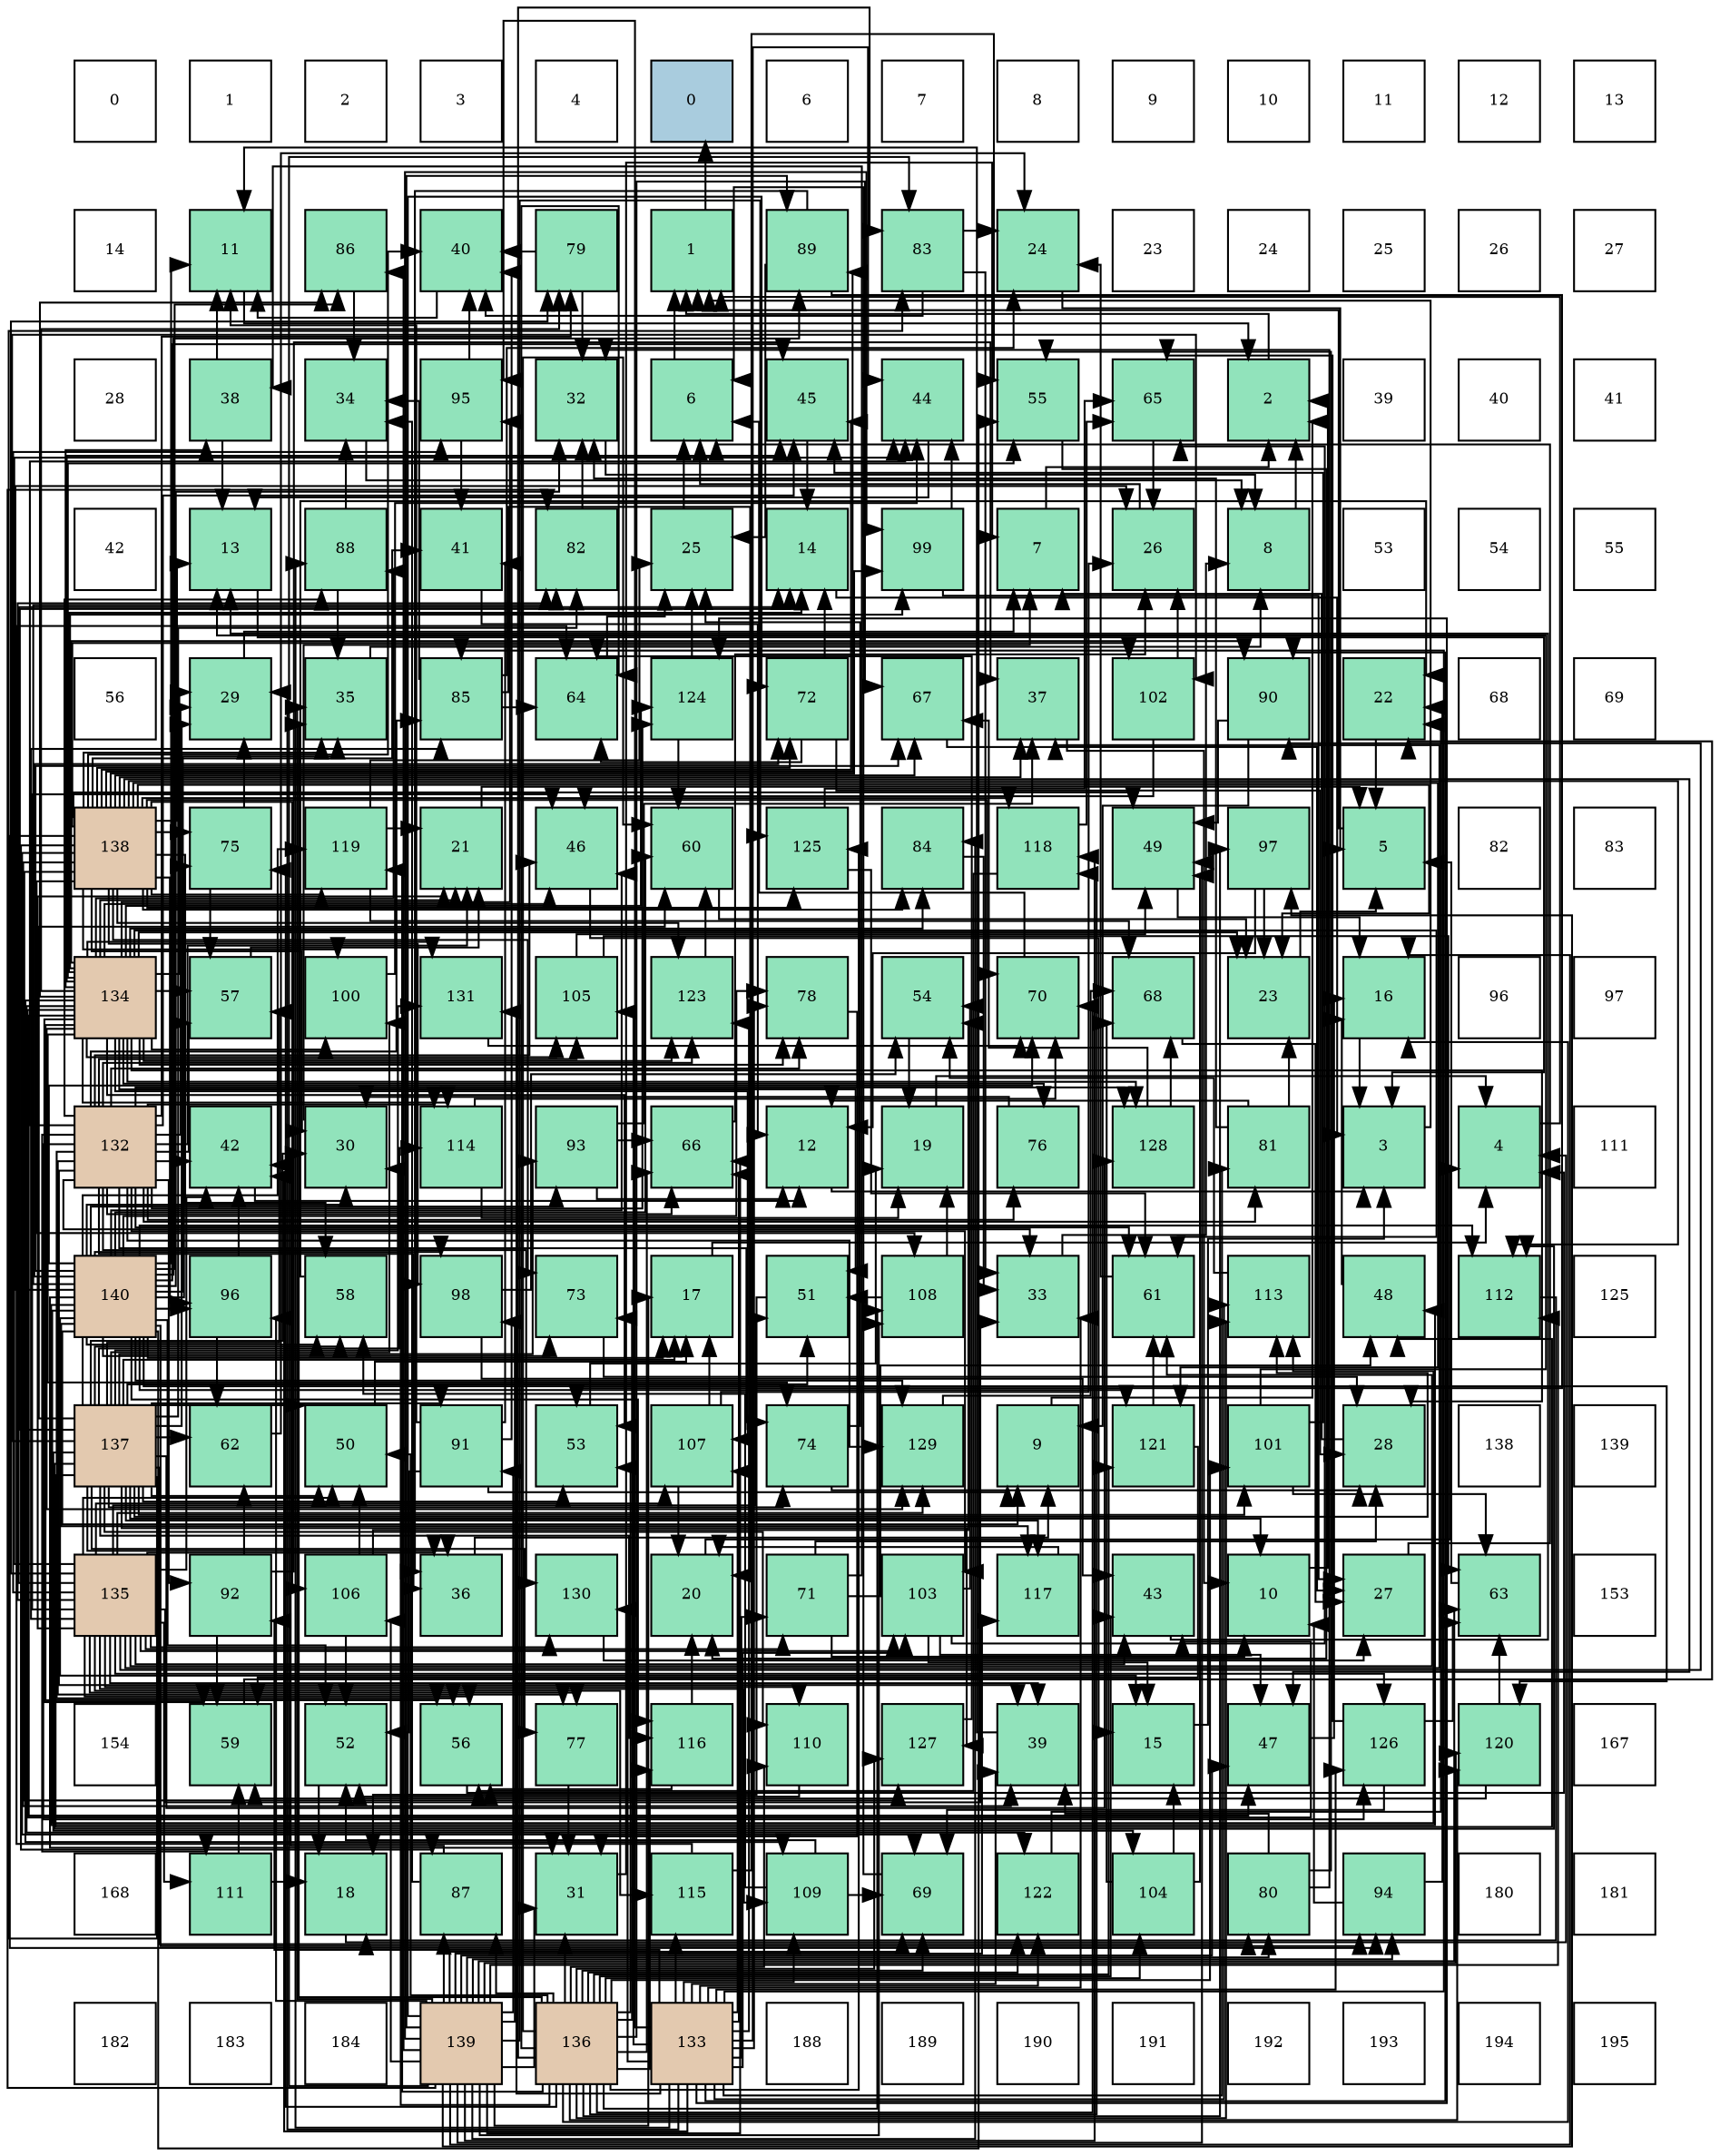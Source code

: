 digraph layout{
 rankdir=TB;
 splines=ortho;
 node [style=filled shape=square fixedsize=true width=0.6];
0[label="0", fontsize=8, fillcolor="#ffffff"];
1[label="1", fontsize=8, fillcolor="#ffffff"];
2[label="2", fontsize=8, fillcolor="#ffffff"];
3[label="3", fontsize=8, fillcolor="#ffffff"];
4[label="4", fontsize=8, fillcolor="#ffffff"];
5[label="0", fontsize=8, fillcolor="#a9ccde"];
6[label="6", fontsize=8, fillcolor="#ffffff"];
7[label="7", fontsize=8, fillcolor="#ffffff"];
8[label="8", fontsize=8, fillcolor="#ffffff"];
9[label="9", fontsize=8, fillcolor="#ffffff"];
10[label="10", fontsize=8, fillcolor="#ffffff"];
11[label="11", fontsize=8, fillcolor="#ffffff"];
12[label="12", fontsize=8, fillcolor="#ffffff"];
13[label="13", fontsize=8, fillcolor="#ffffff"];
14[label="14", fontsize=8, fillcolor="#ffffff"];
15[label="11", fontsize=8, fillcolor="#91e3bb"];
16[label="86", fontsize=8, fillcolor="#91e3bb"];
17[label="40", fontsize=8, fillcolor="#91e3bb"];
18[label="79", fontsize=8, fillcolor="#91e3bb"];
19[label="1", fontsize=8, fillcolor="#91e3bb"];
20[label="89", fontsize=8, fillcolor="#91e3bb"];
21[label="83", fontsize=8, fillcolor="#91e3bb"];
22[label="24", fontsize=8, fillcolor="#91e3bb"];
23[label="23", fontsize=8, fillcolor="#ffffff"];
24[label="24", fontsize=8, fillcolor="#ffffff"];
25[label="25", fontsize=8, fillcolor="#ffffff"];
26[label="26", fontsize=8, fillcolor="#ffffff"];
27[label="27", fontsize=8, fillcolor="#ffffff"];
28[label="28", fontsize=8, fillcolor="#ffffff"];
29[label="38", fontsize=8, fillcolor="#91e3bb"];
30[label="34", fontsize=8, fillcolor="#91e3bb"];
31[label="95", fontsize=8, fillcolor="#91e3bb"];
32[label="32", fontsize=8, fillcolor="#91e3bb"];
33[label="6", fontsize=8, fillcolor="#91e3bb"];
34[label="45", fontsize=8, fillcolor="#91e3bb"];
35[label="44", fontsize=8, fillcolor="#91e3bb"];
36[label="55", fontsize=8, fillcolor="#91e3bb"];
37[label="65", fontsize=8, fillcolor="#91e3bb"];
38[label="2", fontsize=8, fillcolor="#91e3bb"];
39[label="39", fontsize=8, fillcolor="#ffffff"];
40[label="40", fontsize=8, fillcolor="#ffffff"];
41[label="41", fontsize=8, fillcolor="#ffffff"];
42[label="42", fontsize=8, fillcolor="#ffffff"];
43[label="13", fontsize=8, fillcolor="#91e3bb"];
44[label="88", fontsize=8, fillcolor="#91e3bb"];
45[label="41", fontsize=8, fillcolor="#91e3bb"];
46[label="82", fontsize=8, fillcolor="#91e3bb"];
47[label="25", fontsize=8, fillcolor="#91e3bb"];
48[label="14", fontsize=8, fillcolor="#91e3bb"];
49[label="99", fontsize=8, fillcolor="#91e3bb"];
50[label="7", fontsize=8, fillcolor="#91e3bb"];
51[label="26", fontsize=8, fillcolor="#91e3bb"];
52[label="8", fontsize=8, fillcolor="#91e3bb"];
53[label="53", fontsize=8, fillcolor="#ffffff"];
54[label="54", fontsize=8, fillcolor="#ffffff"];
55[label="55", fontsize=8, fillcolor="#ffffff"];
56[label="56", fontsize=8, fillcolor="#ffffff"];
57[label="29", fontsize=8, fillcolor="#91e3bb"];
58[label="35", fontsize=8, fillcolor="#91e3bb"];
59[label="85", fontsize=8, fillcolor="#91e3bb"];
60[label="64", fontsize=8, fillcolor="#91e3bb"];
61[label="124", fontsize=8, fillcolor="#91e3bb"];
62[label="72", fontsize=8, fillcolor="#91e3bb"];
63[label="67", fontsize=8, fillcolor="#91e3bb"];
64[label="37", fontsize=8, fillcolor="#91e3bb"];
65[label="102", fontsize=8, fillcolor="#91e3bb"];
66[label="90", fontsize=8, fillcolor="#91e3bb"];
67[label="22", fontsize=8, fillcolor="#91e3bb"];
68[label="68", fontsize=8, fillcolor="#ffffff"];
69[label="69", fontsize=8, fillcolor="#ffffff"];
70[label="138", fontsize=8, fillcolor="#e3c9af"];
71[label="75", fontsize=8, fillcolor="#91e3bb"];
72[label="119", fontsize=8, fillcolor="#91e3bb"];
73[label="21", fontsize=8, fillcolor="#91e3bb"];
74[label="46", fontsize=8, fillcolor="#91e3bb"];
75[label="60", fontsize=8, fillcolor="#91e3bb"];
76[label="125", fontsize=8, fillcolor="#91e3bb"];
77[label="84", fontsize=8, fillcolor="#91e3bb"];
78[label="118", fontsize=8, fillcolor="#91e3bb"];
79[label="49", fontsize=8, fillcolor="#91e3bb"];
80[label="97", fontsize=8, fillcolor="#91e3bb"];
81[label="5", fontsize=8, fillcolor="#91e3bb"];
82[label="82", fontsize=8, fillcolor="#ffffff"];
83[label="83", fontsize=8, fillcolor="#ffffff"];
84[label="134", fontsize=8, fillcolor="#e3c9af"];
85[label="57", fontsize=8, fillcolor="#91e3bb"];
86[label="100", fontsize=8, fillcolor="#91e3bb"];
87[label="131", fontsize=8, fillcolor="#91e3bb"];
88[label="105", fontsize=8, fillcolor="#91e3bb"];
89[label="123", fontsize=8, fillcolor="#91e3bb"];
90[label="78", fontsize=8, fillcolor="#91e3bb"];
91[label="54", fontsize=8, fillcolor="#91e3bb"];
92[label="70", fontsize=8, fillcolor="#91e3bb"];
93[label="68", fontsize=8, fillcolor="#91e3bb"];
94[label="23", fontsize=8, fillcolor="#91e3bb"];
95[label="16", fontsize=8, fillcolor="#91e3bb"];
96[label="96", fontsize=8, fillcolor="#ffffff"];
97[label="97", fontsize=8, fillcolor="#ffffff"];
98[label="132", fontsize=8, fillcolor="#e3c9af"];
99[label="42", fontsize=8, fillcolor="#91e3bb"];
100[label="30", fontsize=8, fillcolor="#91e3bb"];
101[label="114", fontsize=8, fillcolor="#91e3bb"];
102[label="93", fontsize=8, fillcolor="#91e3bb"];
103[label="66", fontsize=8, fillcolor="#91e3bb"];
104[label="12", fontsize=8, fillcolor="#91e3bb"];
105[label="19", fontsize=8, fillcolor="#91e3bb"];
106[label="76", fontsize=8, fillcolor="#91e3bb"];
107[label="128", fontsize=8, fillcolor="#91e3bb"];
108[label="81", fontsize=8, fillcolor="#91e3bb"];
109[label="3", fontsize=8, fillcolor="#91e3bb"];
110[label="4", fontsize=8, fillcolor="#91e3bb"];
111[label="111", fontsize=8, fillcolor="#ffffff"];
112[label="140", fontsize=8, fillcolor="#e3c9af"];
113[label="96", fontsize=8, fillcolor="#91e3bb"];
114[label="58", fontsize=8, fillcolor="#91e3bb"];
115[label="98", fontsize=8, fillcolor="#91e3bb"];
116[label="73", fontsize=8, fillcolor="#91e3bb"];
117[label="17", fontsize=8, fillcolor="#91e3bb"];
118[label="51", fontsize=8, fillcolor="#91e3bb"];
119[label="108", fontsize=8, fillcolor="#91e3bb"];
120[label="33", fontsize=8, fillcolor="#91e3bb"];
121[label="61", fontsize=8, fillcolor="#91e3bb"];
122[label="113", fontsize=8, fillcolor="#91e3bb"];
123[label="48", fontsize=8, fillcolor="#91e3bb"];
124[label="112", fontsize=8, fillcolor="#91e3bb"];
125[label="125", fontsize=8, fillcolor="#ffffff"];
126[label="137", fontsize=8, fillcolor="#e3c9af"];
127[label="62", fontsize=8, fillcolor="#91e3bb"];
128[label="50", fontsize=8, fillcolor="#91e3bb"];
129[label="91", fontsize=8, fillcolor="#91e3bb"];
130[label="53", fontsize=8, fillcolor="#91e3bb"];
131[label="107", fontsize=8, fillcolor="#91e3bb"];
132[label="74", fontsize=8, fillcolor="#91e3bb"];
133[label="129", fontsize=8, fillcolor="#91e3bb"];
134[label="9", fontsize=8, fillcolor="#91e3bb"];
135[label="121", fontsize=8, fillcolor="#91e3bb"];
136[label="101", fontsize=8, fillcolor="#91e3bb"];
137[label="28", fontsize=8, fillcolor="#91e3bb"];
138[label="138", fontsize=8, fillcolor="#ffffff"];
139[label="139", fontsize=8, fillcolor="#ffffff"];
140[label="135", fontsize=8, fillcolor="#e3c9af"];
141[label="92", fontsize=8, fillcolor="#91e3bb"];
142[label="106", fontsize=8, fillcolor="#91e3bb"];
143[label="36", fontsize=8, fillcolor="#91e3bb"];
144[label="130", fontsize=8, fillcolor="#91e3bb"];
145[label="20", fontsize=8, fillcolor="#91e3bb"];
146[label="71", fontsize=8, fillcolor="#91e3bb"];
147[label="103", fontsize=8, fillcolor="#91e3bb"];
148[label="117", fontsize=8, fillcolor="#91e3bb"];
149[label="43", fontsize=8, fillcolor="#91e3bb"];
150[label="10", fontsize=8, fillcolor="#91e3bb"];
151[label="27", fontsize=8, fillcolor="#91e3bb"];
152[label="63", fontsize=8, fillcolor="#91e3bb"];
153[label="153", fontsize=8, fillcolor="#ffffff"];
154[label="154", fontsize=8, fillcolor="#ffffff"];
155[label="59", fontsize=8, fillcolor="#91e3bb"];
156[label="52", fontsize=8, fillcolor="#91e3bb"];
157[label="56", fontsize=8, fillcolor="#91e3bb"];
158[label="77", fontsize=8, fillcolor="#91e3bb"];
159[label="116", fontsize=8, fillcolor="#91e3bb"];
160[label="110", fontsize=8, fillcolor="#91e3bb"];
161[label="127", fontsize=8, fillcolor="#91e3bb"];
162[label="39", fontsize=8, fillcolor="#91e3bb"];
163[label="15", fontsize=8, fillcolor="#91e3bb"];
164[label="47", fontsize=8, fillcolor="#91e3bb"];
165[label="126", fontsize=8, fillcolor="#91e3bb"];
166[label="120", fontsize=8, fillcolor="#91e3bb"];
167[label="167", fontsize=8, fillcolor="#ffffff"];
168[label="168", fontsize=8, fillcolor="#ffffff"];
169[label="111", fontsize=8, fillcolor="#91e3bb"];
170[label="18", fontsize=8, fillcolor="#91e3bb"];
171[label="87", fontsize=8, fillcolor="#91e3bb"];
172[label="31", fontsize=8, fillcolor="#91e3bb"];
173[label="115", fontsize=8, fillcolor="#91e3bb"];
174[label="109", fontsize=8, fillcolor="#91e3bb"];
175[label="69", fontsize=8, fillcolor="#91e3bb"];
176[label="122", fontsize=8, fillcolor="#91e3bb"];
177[label="104", fontsize=8, fillcolor="#91e3bb"];
178[label="80", fontsize=8, fillcolor="#91e3bb"];
179[label="94", fontsize=8, fillcolor="#91e3bb"];
180[label="180", fontsize=8, fillcolor="#ffffff"];
181[label="181", fontsize=8, fillcolor="#ffffff"];
182[label="182", fontsize=8, fillcolor="#ffffff"];
183[label="183", fontsize=8, fillcolor="#ffffff"];
184[label="184", fontsize=8, fillcolor="#ffffff"];
185[label="139", fontsize=8, fillcolor="#e3c9af"];
186[label="136", fontsize=8, fillcolor="#e3c9af"];
187[label="133", fontsize=8, fillcolor="#e3c9af"];
188[label="188", fontsize=8, fillcolor="#ffffff"];
189[label="189", fontsize=8, fillcolor="#ffffff"];
190[label="190", fontsize=8, fillcolor="#ffffff"];
191[label="191", fontsize=8, fillcolor="#ffffff"];
192[label="192", fontsize=8, fillcolor="#ffffff"];
193[label="193", fontsize=8, fillcolor="#ffffff"];
194[label="194", fontsize=8, fillcolor="#ffffff"];
195[label="195", fontsize=8, fillcolor="#ffffff"];
edge [constraint=false, style=vis];19 -> 5;
38 -> 19;
109 -> 19;
110 -> 19;
81 -> 19;
33 -> 19;
50 -> 38;
52 -> 38;
134 -> 38;
150 -> 38;
15 -> 38;
104 -> 109;
43 -> 109;
48 -> 109;
163 -> 109;
95 -> 109;
117 -> 110;
170 -> 110;
105 -> 110;
145 -> 110;
73 -> 81;
67 -> 81;
94 -> 81;
22 -> 81;
47 -> 33;
51 -> 33;
151 -> 33;
137 -> 50;
57 -> 50;
100 -> 50;
172 -> 50;
32 -> 52;
120 -> 52;
30 -> 52;
58 -> 52;
143 -> 134;
64 -> 150;
29 -> 15;
29 -> 43;
162 -> 15;
17 -> 15;
45 -> 104;
99 -> 104;
149 -> 43;
35 -> 43;
34 -> 48;
74 -> 163;
164 -> 95;
123 -> 95;
79 -> 95;
128 -> 117;
118 -> 170;
156 -> 170;
130 -> 105;
91 -> 105;
36 -> 145;
157 -> 110;
85 -> 73;
114 -> 67;
155 -> 67;
75 -> 94;
121 -> 22;
127 -> 22;
152 -> 81;
60 -> 47;
37 -> 51;
103 -> 51;
63 -> 151;
93 -> 151;
175 -> 33;
92 -> 33;
146 -> 150;
146 -> 137;
146 -> 29;
146 -> 123;
62 -> 48;
62 -> 137;
62 -> 60;
116 -> 137;
132 -> 47;
132 -> 137;
71 -> 57;
71 -> 85;
106 -> 100;
158 -> 172;
90 -> 172;
18 -> 32;
18 -> 17;
178 -> 32;
178 -> 162;
178 -> 36;
108 -> 104;
108 -> 94;
108 -> 32;
46 -> 32;
21 -> 22;
21 -> 120;
21 -> 17;
77 -> 120;
59 -> 145;
59 -> 22;
59 -> 30;
59 -> 60;
16 -> 30;
171 -> 30;
171 -> 99;
44 -> 30;
44 -> 58;
20 -> 47;
20 -> 143;
20 -> 130;
66 -> 134;
66 -> 79;
129 -> 134;
129 -> 15;
129 -> 17;
129 -> 45;
129 -> 156;
141 -> 64;
141 -> 155;
141 -> 127;
102 -> 104;
102 -> 64;
102 -> 103;
179 -> 150;
179 -> 67;
31 -> 17;
31 -> 45;
113 -> 99;
113 -> 127;
80 -> 104;
80 -> 94;
115 -> 149;
115 -> 91;
49 -> 151;
49 -> 35;
86 -> 35;
136 -> 43;
136 -> 34;
136 -> 152;
65 -> 51;
65 -> 74;
147 -> 163;
147 -> 164;
147 -> 91;
147 -> 37;
177 -> 163;
177 -> 79;
177 -> 93;
88 -> 79;
88 -> 152;
142 -> 128;
142 -> 156;
142 -> 91;
131 -> 117;
131 -> 145;
131 -> 51;
119 -> 105;
119 -> 118;
174 -> 156;
174 -> 114;
174 -> 175;
160 -> 156;
169 -> 170;
169 -> 155;
124 -> 170;
122 -> 91;
101 -> 105;
101 -> 92;
173 -> 36;
173 -> 60;
159 -> 145;
159 -> 157;
148 -> 145;
78 -> 157;
78 -> 37;
72 -> 73;
72 -> 47;
72 -> 93;
166 -> 155;
166 -> 152;
135 -> 155;
135 -> 121;
176 -> 67;
89 -> 75;
61 -> 47;
61 -> 75;
76 -> 121;
76 -> 37;
165 -> 152;
165 -> 37;
165 -> 175;
161 -> 60;
107 -> 63;
107 -> 93;
133 -> 93;
144 -> 151;
87 -> 92;
98 -> 73;
98 -> 57;
98 -> 120;
98 -> 143;
98 -> 162;
98 -> 99;
98 -> 35;
98 -> 34;
98 -> 74;
98 -> 157;
98 -> 85;
98 -> 121;
98 -> 103;
98 -> 132;
98 -> 106;
98 -> 158;
98 -> 90;
98 -> 18;
98 -> 108;
98 -> 59;
98 -> 44;
98 -> 141;
98 -> 147;
98 -> 88;
98 -> 169;
98 -> 101;
98 -> 89;
98 -> 61;
98 -> 165;
98 -> 107;
98 -> 133;
98 -> 144;
187 -> 57;
187 -> 120;
187 -> 162;
187 -> 99;
187 -> 35;
187 -> 103;
187 -> 146;
187 -> 90;
187 -> 108;
187 -> 59;
187 -> 44;
187 -> 66;
187 -> 141;
187 -> 31;
187 -> 147;
187 -> 88;
187 -> 131;
187 -> 174;
187 -> 122;
187 -> 173;
187 -> 176;
187 -> 89;
187 -> 61;
187 -> 165;
187 -> 144;
187 -> 87;
84 -> 48;
84 -> 73;
84 -> 94;
84 -> 137;
84 -> 57;
84 -> 29;
84 -> 149;
84 -> 34;
84 -> 74;
84 -> 164;
84 -> 118;
84 -> 130;
84 -> 36;
84 -> 157;
84 -> 85;
84 -> 155;
84 -> 121;
84 -> 132;
84 -> 106;
84 -> 90;
84 -> 18;
84 -> 77;
84 -> 16;
84 -> 44;
84 -> 66;
84 -> 31;
84 -> 49;
84 -> 86;
84 -> 88;
84 -> 131;
84 -> 174;
84 -> 101;
84 -> 176;
84 -> 89;
84 -> 61;
84 -> 107;
84 -> 133;
84 -> 87;
140 -> 48;
140 -> 73;
140 -> 120;
140 -> 143;
140 -> 64;
140 -> 162;
140 -> 99;
140 -> 149;
140 -> 35;
140 -> 74;
140 -> 128;
140 -> 118;
140 -> 157;
140 -> 121;
140 -> 146;
140 -> 158;
140 -> 18;
140 -> 46;
140 -> 59;
140 -> 66;
140 -> 31;
140 -> 147;
140 -> 131;
140 -> 174;
140 -> 160;
140 -> 169;
140 -> 173;
140 -> 165;
140 -> 133;
140 -> 144;
186 -> 95;
186 -> 100;
186 -> 172;
186 -> 58;
186 -> 149;
186 -> 128;
186 -> 130;
186 -> 75;
186 -> 60;
186 -> 103;
186 -> 63;
186 -> 175;
186 -> 92;
186 -> 116;
186 -> 71;
186 -> 21;
186 -> 171;
186 -> 80;
186 -> 136;
186 -> 177;
186 -> 119;
186 -> 160;
186 -> 122;
186 -> 159;
186 -> 78;
186 -> 72;
186 -> 166;
186 -> 135;
186 -> 176;
186 -> 76;
186 -> 161;
126 -> 150;
126 -> 48;
126 -> 117;
126 -> 57;
126 -> 100;
126 -> 143;
126 -> 123;
126 -> 128;
126 -> 118;
126 -> 130;
126 -> 85;
126 -> 114;
126 -> 75;
126 -> 127;
126 -> 132;
126 -> 158;
126 -> 178;
126 -> 46;
126 -> 21;
126 -> 129;
126 -> 102;
126 -> 86;
126 -> 136;
126 -> 65;
126 -> 177;
126 -> 160;
126 -> 124;
126 -> 122;
126 -> 101;
126 -> 159;
126 -> 148;
126 -> 161;
126 -> 107;
126 -> 87;
70 -> 43;
70 -> 94;
70 -> 100;
70 -> 58;
70 -> 64;
70 -> 162;
70 -> 17;
70 -> 45;
70 -> 34;
70 -> 164;
70 -> 79;
70 -> 114;
70 -> 63;
70 -> 175;
70 -> 92;
70 -> 62;
70 -> 116;
70 -> 71;
70 -> 77;
70 -> 171;
70 -> 20;
70 -> 179;
70 -> 113;
70 -> 115;
70 -> 49;
70 -> 86;
70 -> 65;
70 -> 142;
70 -> 119;
70 -> 124;
70 -> 78;
70 -> 72;
70 -> 135;
70 -> 89;
70 -> 76;
70 -> 161;
185 -> 95;
185 -> 117;
185 -> 172;
185 -> 58;
185 -> 164;
185 -> 79;
185 -> 152;
185 -> 103;
185 -> 175;
185 -> 62;
185 -> 178;
185 -> 46;
185 -> 21;
185 -> 77;
185 -> 16;
185 -> 171;
185 -> 20;
185 -> 129;
185 -> 179;
185 -> 113;
185 -> 80;
185 -> 115;
185 -> 49;
185 -> 142;
185 -> 119;
185 -> 124;
185 -> 148;
185 -> 78;
185 -> 166;
185 -> 76;
112 -> 134;
112 -> 15;
112 -> 163;
112 -> 117;
112 -> 51;
112 -> 100;
112 -> 172;
112 -> 32;
112 -> 58;
112 -> 34;
112 -> 74;
112 -> 123;
112 -> 128;
112 -> 156;
112 -> 36;
112 -> 114;
112 -> 75;
112 -> 63;
112 -> 92;
112 -> 62;
112 -> 116;
112 -> 71;
112 -> 90;
112 -> 46;
112 -> 16;
112 -> 20;
112 -> 102;
112 -> 179;
112 -> 113;
112 -> 115;
112 -> 124;
112 -> 122;
112 -> 159;
112 -> 148;
112 -> 72;
112 -> 166;
112 -> 135;
112 -> 133;
edge [constraint=true, style=invis];
0 -> 14 -> 28 -> 42 -> 56 -> 70 -> 84 -> 98 -> 112 -> 126 -> 140 -> 154 -> 168 -> 182;
1 -> 15 -> 29 -> 43 -> 57 -> 71 -> 85 -> 99 -> 113 -> 127 -> 141 -> 155 -> 169 -> 183;
2 -> 16 -> 30 -> 44 -> 58 -> 72 -> 86 -> 100 -> 114 -> 128 -> 142 -> 156 -> 170 -> 184;
3 -> 17 -> 31 -> 45 -> 59 -> 73 -> 87 -> 101 -> 115 -> 129 -> 143 -> 157 -> 171 -> 185;
4 -> 18 -> 32 -> 46 -> 60 -> 74 -> 88 -> 102 -> 116 -> 130 -> 144 -> 158 -> 172 -> 186;
5 -> 19 -> 33 -> 47 -> 61 -> 75 -> 89 -> 103 -> 117 -> 131 -> 145 -> 159 -> 173 -> 187;
6 -> 20 -> 34 -> 48 -> 62 -> 76 -> 90 -> 104 -> 118 -> 132 -> 146 -> 160 -> 174 -> 188;
7 -> 21 -> 35 -> 49 -> 63 -> 77 -> 91 -> 105 -> 119 -> 133 -> 147 -> 161 -> 175 -> 189;
8 -> 22 -> 36 -> 50 -> 64 -> 78 -> 92 -> 106 -> 120 -> 134 -> 148 -> 162 -> 176 -> 190;
9 -> 23 -> 37 -> 51 -> 65 -> 79 -> 93 -> 107 -> 121 -> 135 -> 149 -> 163 -> 177 -> 191;
10 -> 24 -> 38 -> 52 -> 66 -> 80 -> 94 -> 108 -> 122 -> 136 -> 150 -> 164 -> 178 -> 192;
11 -> 25 -> 39 -> 53 -> 67 -> 81 -> 95 -> 109 -> 123 -> 137 -> 151 -> 165 -> 179 -> 193;
12 -> 26 -> 40 -> 54 -> 68 -> 82 -> 96 -> 110 -> 124 -> 138 -> 152 -> 166 -> 180 -> 194;
13 -> 27 -> 41 -> 55 -> 69 -> 83 -> 97 -> 111 -> 125 -> 139 -> 153 -> 167 -> 181 -> 195;
rank = same {0 -> 1 -> 2 -> 3 -> 4 -> 5 -> 6 -> 7 -> 8 -> 9 -> 10 -> 11 -> 12 -> 13};
rank = same {14 -> 15 -> 16 -> 17 -> 18 -> 19 -> 20 -> 21 -> 22 -> 23 -> 24 -> 25 -> 26 -> 27};
rank = same {28 -> 29 -> 30 -> 31 -> 32 -> 33 -> 34 -> 35 -> 36 -> 37 -> 38 -> 39 -> 40 -> 41};
rank = same {42 -> 43 -> 44 -> 45 -> 46 -> 47 -> 48 -> 49 -> 50 -> 51 -> 52 -> 53 -> 54 -> 55};
rank = same {56 -> 57 -> 58 -> 59 -> 60 -> 61 -> 62 -> 63 -> 64 -> 65 -> 66 -> 67 -> 68 -> 69};
rank = same {70 -> 71 -> 72 -> 73 -> 74 -> 75 -> 76 -> 77 -> 78 -> 79 -> 80 -> 81 -> 82 -> 83};
rank = same {84 -> 85 -> 86 -> 87 -> 88 -> 89 -> 90 -> 91 -> 92 -> 93 -> 94 -> 95 -> 96 -> 97};
rank = same {98 -> 99 -> 100 -> 101 -> 102 -> 103 -> 104 -> 105 -> 106 -> 107 -> 108 -> 109 -> 110 -> 111};
rank = same {112 -> 113 -> 114 -> 115 -> 116 -> 117 -> 118 -> 119 -> 120 -> 121 -> 122 -> 123 -> 124 -> 125};
rank = same {126 -> 127 -> 128 -> 129 -> 130 -> 131 -> 132 -> 133 -> 134 -> 135 -> 136 -> 137 -> 138 -> 139};
rank = same {140 -> 141 -> 142 -> 143 -> 144 -> 145 -> 146 -> 147 -> 148 -> 149 -> 150 -> 151 -> 152 -> 153};
rank = same {154 -> 155 -> 156 -> 157 -> 158 -> 159 -> 160 -> 161 -> 162 -> 163 -> 164 -> 165 -> 166 -> 167};
rank = same {168 -> 169 -> 170 -> 171 -> 172 -> 173 -> 174 -> 175 -> 176 -> 177 -> 178 -> 179 -> 180 -> 181};
rank = same {182 -> 183 -> 184 -> 185 -> 186 -> 187 -> 188 -> 189 -> 190 -> 191 -> 192 -> 193 -> 194 -> 195};
}